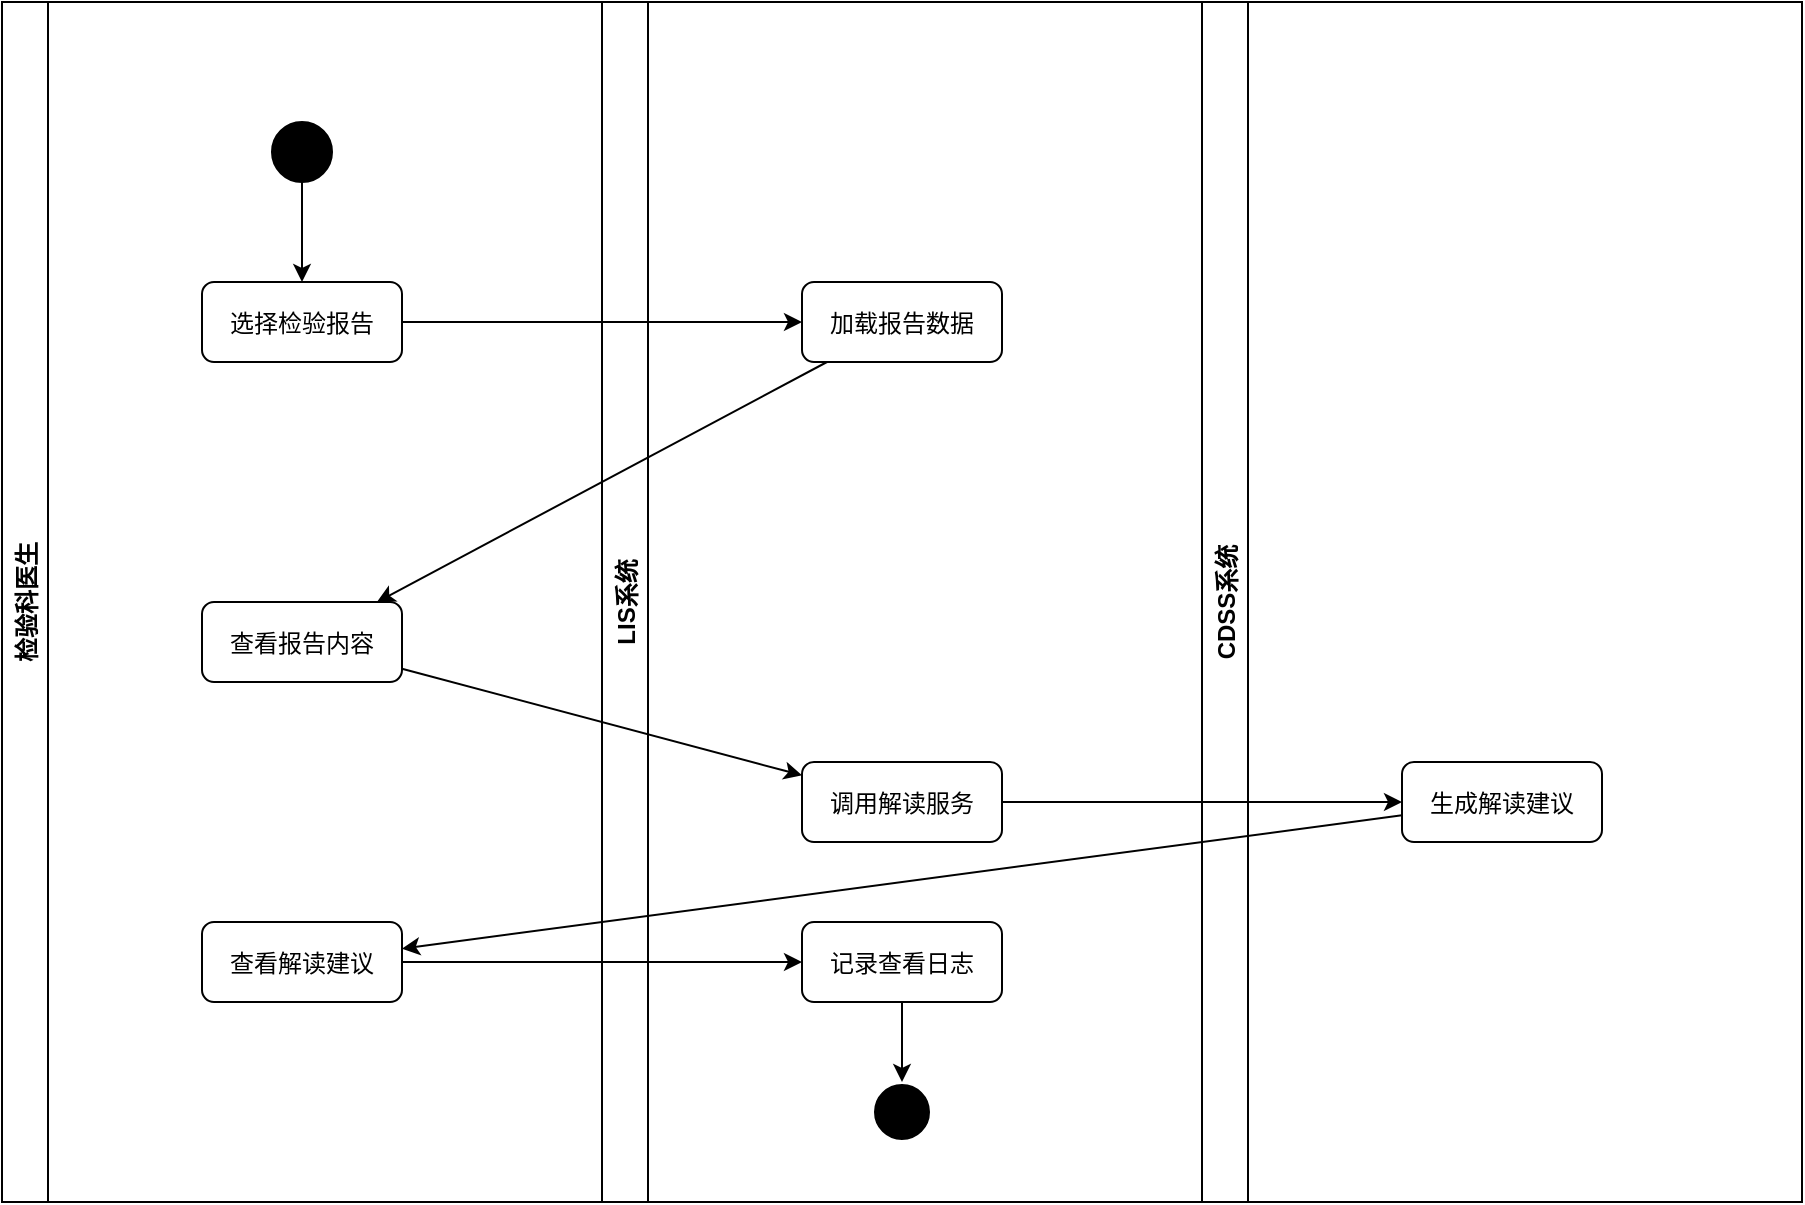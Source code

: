 <mxfile>
    <diagram id="report-view" name="查看检验报告活动图">
        <mxGraphModel dx="1422" dy="798" grid="1" gridSize="10" guides="1" tooltips="1" connect="1" arrows="1" fold="1" page="1" pageScale="1" pageWidth="827" pageHeight="1169" math="0" shadow="0">
            <root>
                <mxCell id="0"/>
                <mxCell id="1" parent="0"/>
                
                <!-- 泳道 -->
                <mxCell id="doctor_lane" value="检验科医生" style="swimlane;horizontal=0;" vertex="1" parent="1">
                    <mxGeometry x="40" y="40" width="300" height="600" as="geometry"/>
                </mxCell>
                
                <mxCell id="system_lane" value="LIS系统" style="swimlane;horizontal=0;" vertex="1" parent="1">
                    <mxGeometry x="340" y="40" width="300" height="600" as="geometry"/>
                </mxCell>
                
                <mxCell id="cdss_lane" value="CDSS系统" style="swimlane;horizontal=0;" vertex="1" parent="1">
                    <mxGeometry x="640" y="40" width="300" height="600" as="geometry"/>
                </mxCell>

                <!-- 开始节点 -->
                <mxCell id="start" value="" style="ellipse;fillColor=#000000;" vertex="1" parent="doctor_lane">
                    <mxGeometry x="135" y="60" width="30" height="30" as="geometry"/>
                </mxCell>

                <!-- 医生活动 -->
                <mxCell id="act1" value="选择检验报告" style="rounded=1;" vertex="1" parent="doctor_lane">
                    <mxGeometry x="100" y="140" width="100" height="40" as="geometry"/>
                </mxCell>

                <mxCell id="act2" value="查看报告内容" style="rounded=1;" vertex="1" parent="doctor_lane">
                    <mxGeometry x="100" y="300" width="100" height="40" as="geometry"/>
                </mxCell>

                <mxCell id="act3" value="查看解读建议" style="rounded=1;" vertex="1" parent="doctor_lane">
                    <mxGeometry x="100" y="460" width="100" height="40" as="geometry"/>
                </mxCell>

                <!-- LIS系统活动 -->
                <mxCell id="sys_act1" value="加载报告数据" style="rounded=1;" vertex="1" parent="system_lane">
                    <mxGeometry x="100" y="140" width="100" height="40" as="geometry"/>
                </mxCell>

                <mxCell id="sys_act2" value="调用解读服务" style="rounded=1;" vertex="1" parent="system_lane">
                    <mxGeometry x="100" y="380" width="100" height="40" as="geometry"/>
                </mxCell>

                <mxCell id="sys_act3" value="记录查看日志" style="rounded=1;" vertex="1" parent="system_lane">
                    <mxGeometry x="100" y="460" width="100" height="40" as="geometry"/>
                </mxCell>

                <!-- CDSS系统活动 -->
                <mxCell id="cdss_act1" value="生成解读建议" style="rounded=1;" vertex="1" parent="cdss_lane">
                    <mxGeometry x="100" y="380" width="100" height="40" as="geometry"/>
                </mxCell>

                <!-- 结束节点 -->
                <mxCell id="end" value="" style="ellipse;fillColor=#000000;strokeColor=#ffffff;strokeWidth=2;" vertex="1" parent="system_lane">
                    <mxGeometry x="135" y="540" width="30" height="30" as="geometry"/>
                </mxCell>

                <!-- 连接线 -->
                <mxCell id="edge1" value="" style="endArrow=classic;html=1;" edge="1" parent="1" source="start" target="act1">
                    <mxGeometry relative="1" as="geometry"/>
                </mxCell>

                <mxCell id="edge2" value="" style="endArrow=classic;html=1;" edge="1" parent="1" source="act1" target="sys_act1">
                    <mxGeometry relative="1" as="geometry"/>
                </mxCell>

                <mxCell id="edge3" value="" style="endArrow=classic;html=1;" edge="1" parent="1" source="sys_act1" target="act2">
                    <mxGeometry relative="1" as="geometry"/>
                </mxCell>

                <mxCell id="edge4" value="" style="endArrow=classic;html=1;" edge="1" parent="1" source="act2" target="sys_act2">
                    <mxGeometry relative="1" as="geometry"/>
                </mxCell>

                <mxCell id="edge5" value="" style="endArrow=classic;html=1;" edge="1" parent="1" source="sys_act2" target="cdss_act1">
                    <mxGeometry relative="1" as="geometry"/>
                </mxCell>

                <mxCell id="edge6" value="" style="endArrow=classic;html=1;" edge="1" parent="1" source="cdss_act1" target="act3">
                    <mxGeometry relative="1" as="geometry"/>
                </mxCell>

                <mxCell id="edge7" value="" style="endArrow=classic;html=1;" edge="1" parent="1" source="act3" target="sys_act3">
                    <mxGeometry relative="1" as="geometry"/>
                </mxCell>

                <mxCell id="edge8" value="" style="endArrow=classic;html=1;" edge="1" parent="1" source="sys_act3" target="end">
                    <mxGeometry relative="1" as="geometry"/>
                </mxCell>

            </root>
        </mxGraphModel>
    </diagram>
</mxfile>